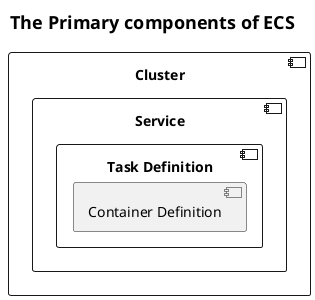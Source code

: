 @startuml
title = The Primary components of ECS
skinparam backgroundColor #ffffff
component Cluster {
    skinparam componentStyle uml2
    component Service {
        component "Task Definition" {
            component "Container Definition" {

            }
        }
    }
}
@enduml